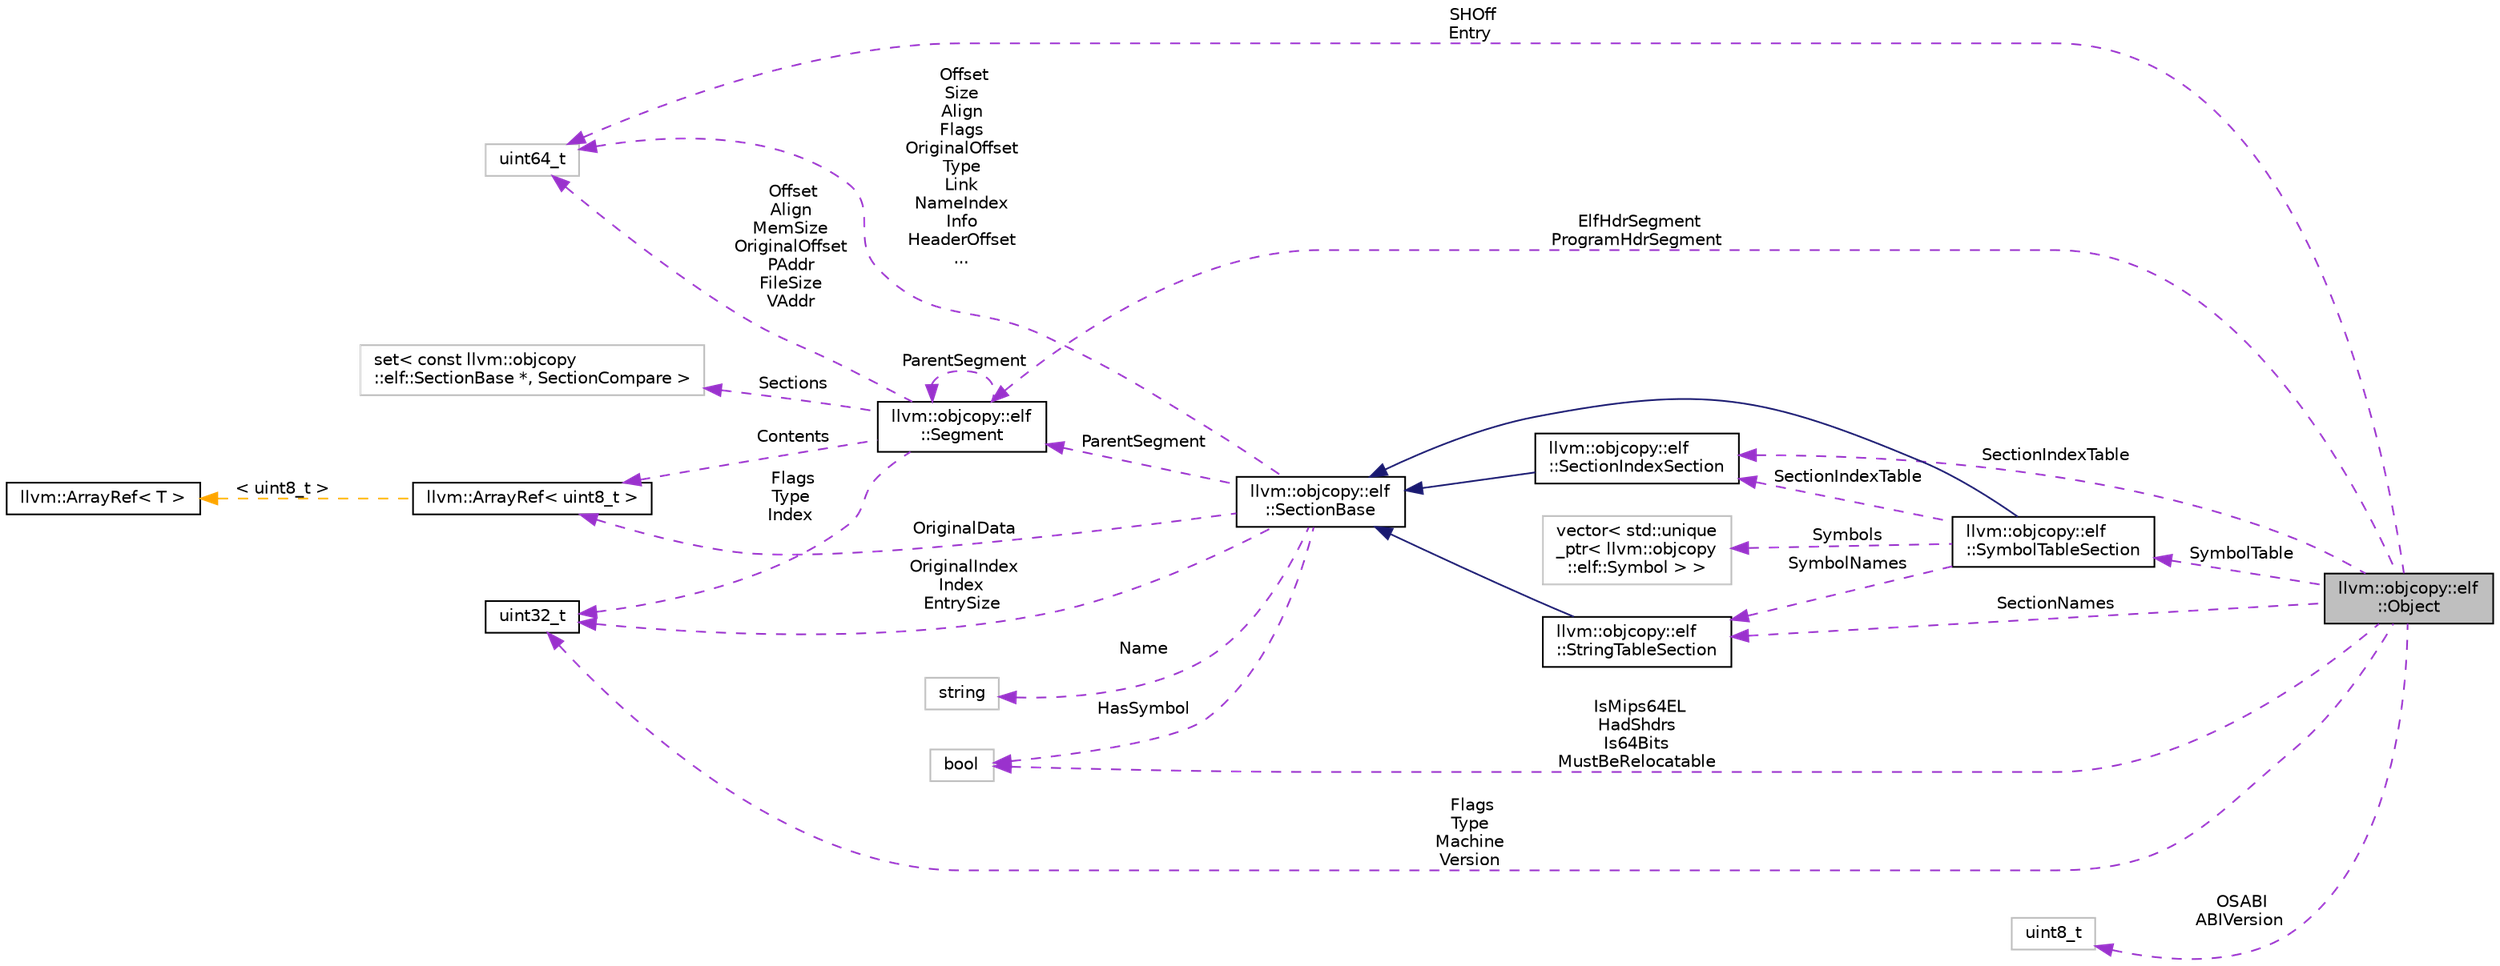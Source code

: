 digraph "llvm::objcopy::elf::Object"
{
 // LATEX_PDF_SIZE
  bgcolor="transparent";
  edge [fontname="Helvetica",fontsize="10",labelfontname="Helvetica",labelfontsize="10"];
  node [fontname="Helvetica",fontsize="10",shape=record];
  rankdir="LR";
  Node1 [label="llvm::objcopy::elf\l::Object",height=0.2,width=0.4,color="black", fillcolor="grey75", style="filled", fontcolor="black",tooltip=" "];
  Node2 -> Node1 [dir="back",color="darkorchid3",fontsize="10",style="dashed",label=" SHOff\nEntry" ,fontname="Helvetica"];
  Node2 [label="uint64_t",height=0.2,width=0.4,color="grey75",tooltip=" "];
  Node3 -> Node1 [dir="back",color="darkorchid3",fontsize="10",style="dashed",label=" ElfHdrSegment\nProgramHdrSegment" ,fontname="Helvetica"];
  Node3 [label="llvm::objcopy::elf\l::Segment",height=0.2,width=0.4,color="black",URL="$classllvm_1_1objcopy_1_1elf_1_1Segment.html",tooltip=" "];
  Node4 -> Node3 [dir="back",color="darkorchid3",fontsize="10",style="dashed",label=" Sections" ,fontname="Helvetica"];
  Node4 [label="set\< const llvm::objcopy\l::elf::SectionBase *, SectionCompare \>",height=0.2,width=0.4,color="grey75",tooltip=" "];
  Node2 -> Node3 [dir="back",color="darkorchid3",fontsize="10",style="dashed",label=" Offset\nAlign\nMemSize\nOriginalOffset\nPAddr\nFileSize\nVAddr" ,fontname="Helvetica"];
  Node3 -> Node3 [dir="back",color="darkorchid3",fontsize="10",style="dashed",label=" ParentSegment" ,fontname="Helvetica"];
  Node5 -> Node3 [dir="back",color="darkorchid3",fontsize="10",style="dashed",label=" Flags\nType\nIndex" ,fontname="Helvetica"];
  Node5 [label="uint32_t",height=0.2,width=0.4,color="black",URL="$classuint32__t.html",tooltip=" "];
  Node6 -> Node3 [dir="back",color="darkorchid3",fontsize="10",style="dashed",label=" Contents" ,fontname="Helvetica"];
  Node6 [label="llvm::ArrayRef\< uint8_t \>",height=0.2,width=0.4,color="black",URL="$classllvm_1_1ArrayRef.html",tooltip=" "];
  Node7 -> Node6 [dir="back",color="orange",fontsize="10",style="dashed",label=" \< uint8_t \>" ,fontname="Helvetica"];
  Node7 [label="llvm::ArrayRef\< T \>",height=0.2,width=0.4,color="black",URL="$classllvm_1_1ArrayRef.html",tooltip="ArrayRef - Represent a constant reference to an array (0 or more elements consecutively in memory),..."];
  Node5 -> Node1 [dir="back",color="darkorchid3",fontsize="10",style="dashed",label=" Flags\nType\nMachine\nVersion" ,fontname="Helvetica"];
  Node8 -> Node1 [dir="back",color="darkorchid3",fontsize="10",style="dashed",label=" OSABI\nABIVersion" ,fontname="Helvetica"];
  Node8 [label="uint8_t",height=0.2,width=0.4,color="grey75",tooltip=" "];
  Node9 -> Node1 [dir="back",color="darkorchid3",fontsize="10",style="dashed",label=" IsMips64EL\nHadShdrs\nIs64Bits\nMustBeRelocatable" ,fontname="Helvetica"];
  Node9 [label="bool",height=0.2,width=0.4,color="grey75",tooltip=" "];
  Node10 -> Node1 [dir="back",color="darkorchid3",fontsize="10",style="dashed",label=" SectionIndexTable" ,fontname="Helvetica"];
  Node10 [label="llvm::objcopy::elf\l::SectionIndexSection",height=0.2,width=0.4,color="black",URL="$classllvm_1_1objcopy_1_1elf_1_1SectionIndexSection.html",tooltip=" "];
  Node11 -> Node10 [dir="back",color="midnightblue",fontsize="10",style="solid",fontname="Helvetica"];
  Node11 [label="llvm::objcopy::elf\l::SectionBase",height=0.2,width=0.4,color="black",URL="$classllvm_1_1objcopy_1_1elf_1_1SectionBase.html",tooltip=" "];
  Node2 -> Node11 [dir="back",color="darkorchid3",fontsize="10",style="dashed",label=" Offset\nSize\nAlign\nFlags\nOriginalOffset\nType\nLink\nNameIndex\nInfo\nHeaderOffset\n..." ,fontname="Helvetica"];
  Node3 -> Node11 [dir="back",color="darkorchid3",fontsize="10",style="dashed",label=" ParentSegment" ,fontname="Helvetica"];
  Node5 -> Node11 [dir="back",color="darkorchid3",fontsize="10",style="dashed",label=" OriginalIndex\nIndex\nEntrySize" ,fontname="Helvetica"];
  Node9 -> Node11 [dir="back",color="darkorchid3",fontsize="10",style="dashed",label=" HasSymbol" ,fontname="Helvetica"];
  Node12 -> Node11 [dir="back",color="darkorchid3",fontsize="10",style="dashed",label=" Name" ,fontname="Helvetica"];
  Node12 [label="string",height=0.2,width=0.4,color="grey75",tooltip=" "];
  Node6 -> Node11 [dir="back",color="darkorchid3",fontsize="10",style="dashed",label=" OriginalData" ,fontname="Helvetica"];
  Node13 -> Node1 [dir="back",color="darkorchid3",fontsize="10",style="dashed",label=" SectionNames" ,fontname="Helvetica"];
  Node13 [label="llvm::objcopy::elf\l::StringTableSection",height=0.2,width=0.4,color="black",URL="$classllvm_1_1objcopy_1_1elf_1_1StringTableSection.html",tooltip=" "];
  Node11 -> Node13 [dir="back",color="midnightblue",fontsize="10",style="solid",fontname="Helvetica"];
  Node14 -> Node1 [dir="back",color="darkorchid3",fontsize="10",style="dashed",label=" SymbolTable" ,fontname="Helvetica"];
  Node14 [label="llvm::objcopy::elf\l::SymbolTableSection",height=0.2,width=0.4,color="black",URL="$classllvm_1_1objcopy_1_1elf_1_1SymbolTableSection.html",tooltip=" "];
  Node11 -> Node14 [dir="back",color="midnightblue",fontsize="10",style="solid",fontname="Helvetica"];
  Node10 -> Node14 [dir="back",color="darkorchid3",fontsize="10",style="dashed",label=" SectionIndexTable" ,fontname="Helvetica"];
  Node13 -> Node14 [dir="back",color="darkorchid3",fontsize="10",style="dashed",label=" SymbolNames" ,fontname="Helvetica"];
  Node15 -> Node14 [dir="back",color="darkorchid3",fontsize="10",style="dashed",label=" Symbols" ,fontname="Helvetica"];
  Node15 [label="vector\< std::unique\l_ptr\< llvm::objcopy\l::elf::Symbol \> \>",height=0.2,width=0.4,color="grey75",tooltip=" "];
}

